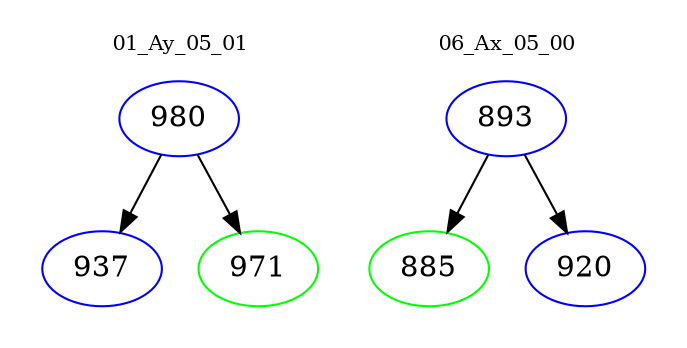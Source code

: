 digraph{
subgraph cluster_0 {
color = white
label = "01_Ay_05_01";
fontsize=10;
T0_980 [label="980", color="blue"]
T0_980 -> T0_937 [color="black"]
T0_937 [label="937", color="blue"]
T0_980 -> T0_971 [color="black"]
T0_971 [label="971", color="green"]
}
subgraph cluster_1 {
color = white
label = "06_Ax_05_00";
fontsize=10;
T1_893 [label="893", color="blue"]
T1_893 -> T1_885 [color="black"]
T1_885 [label="885", color="green"]
T1_893 -> T1_920 [color="black"]
T1_920 [label="920", color="blue"]
}
}
